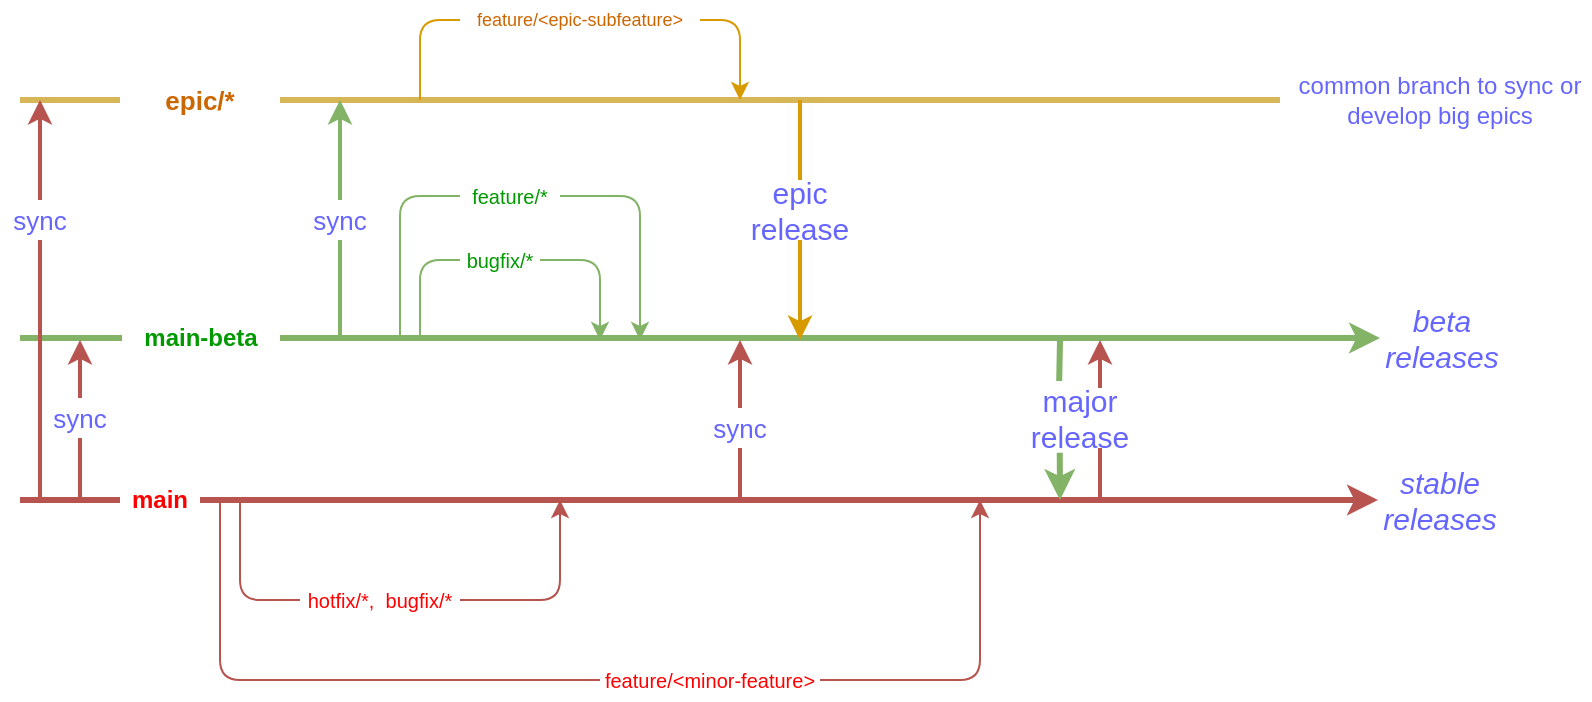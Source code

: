 <mxfile version="14.6.9" type="google"><diagram id="Sq4PlQvEck3zvgjiVxXi" name="Page-1"><mxGraphModel dx="1381" dy="764" grid="0" gridSize="10" guides="1" tooltips="1" connect="1" arrows="1" fold="1" page="1" pageScale="1" pageWidth="827" pageHeight="1169" math="0" shadow="0"><root><mxCell id="0"/><mxCell id="1" parent="0"/><mxCell id="AJEFeyRZRApZ5NiLaYFK-1" value="" style="endArrow=classic;html=1;fillColor=#f8cecc;strokeColor=#b85450;strokeWidth=3;" parent="1" source="AJEFeyRZRApZ5NiLaYFK-3" edge="1"><mxGeometry width="50" height="50" relative="1" as="geometry"><mxPoint x="49" y="680" as="sourcePoint"/><mxPoint x="719" y="680" as="targetPoint"/></mxGeometry></mxCell><mxCell id="AJEFeyRZRApZ5NiLaYFK-2" value="stable releases" style="text;html=1;strokeColor=none;fillColor=none;align=center;verticalAlign=middle;whiteSpace=wrap;rounded=0;fontColor=#6666FF;fontSize=15;fontStyle=2" parent="1" vertex="1"><mxGeometry x="730" y="670" width="40" height="20" as="geometry"/></mxCell><mxCell id="AJEFeyRZRApZ5NiLaYFK-3" value="main" style="text;html=1;strokeColor=none;fillColor=none;align=center;verticalAlign=middle;whiteSpace=wrap;rounded=0;fontColor=#FF0000;fontStyle=1" parent="1" vertex="1"><mxGeometry x="90" y="670" width="40" height="20" as="geometry"/></mxCell><mxCell id="AJEFeyRZRApZ5NiLaYFK-5" value="" style="endArrow=none;html=1;fillColor=#f8cecc;strokeColor=#b85450;strokeWidth=3;endFill=0;" parent="1" target="AJEFeyRZRApZ5NiLaYFK-3" edge="1"><mxGeometry width="50" height="50" relative="1" as="geometry"><mxPoint x="40" y="680" as="sourcePoint"/><mxPoint x="719" y="680" as="targetPoint"/></mxGeometry></mxCell><mxCell id="AJEFeyRZRApZ5NiLaYFK-12" value="" style="endArrow=classic;html=1;fillColor=#d5e8d4;strokeColor=#82b366;strokeWidth=3;" parent="1" source="AJEFeyRZRApZ5NiLaYFK-14" edge="1"><mxGeometry width="50" height="50" relative="1" as="geometry"><mxPoint x="50" y="599" as="sourcePoint"/><mxPoint x="720" y="599" as="targetPoint"/></mxGeometry></mxCell><mxCell id="AJEFeyRZRApZ5NiLaYFK-13" value="beta releases" style="text;html=1;strokeColor=none;fillColor=none;align=center;verticalAlign=middle;whiteSpace=wrap;rounded=0;fontColor=#6666FF;fontSize=15;fontStyle=2" parent="1" vertex="1"><mxGeometry x="731" y="589" width="40" height="20" as="geometry"/></mxCell><mxCell id="AJEFeyRZRApZ5NiLaYFK-14" value="main-beta" style="text;html=1;strokeColor=none;fillColor=none;align=center;verticalAlign=middle;whiteSpace=wrap;rounded=0;fontStyle=1;fontColor=#009900;" parent="1" vertex="1"><mxGeometry x="91" y="589" width="79" height="20" as="geometry"/></mxCell><mxCell id="AJEFeyRZRApZ5NiLaYFK-15" value="" style="endArrow=none;html=1;fillColor=#d5e8d4;strokeColor=#82b366;strokeWidth=3;endFill=0;" parent="1" target="AJEFeyRZRApZ5NiLaYFK-14" edge="1"><mxGeometry width="50" height="50" relative="1" as="geometry"><mxPoint x="40" y="599" as="sourcePoint"/><mxPoint x="720" y="599" as="targetPoint"/></mxGeometry></mxCell><mxCell id="AJEFeyRZRApZ5NiLaYFK-16" value="" style="endArrow=classic;html=1;strokeWidth=2;fontSize=15;fontColor=#6666FF;fillColor=#f8cecc;strokeColor=#b85450;" parent="1" source="AJEFeyRZRApZ5NiLaYFK-25" edge="1"><mxGeometry width="50" height="50" relative="1" as="geometry"><mxPoint x="70" y="680" as="sourcePoint"/><mxPoint x="70" y="600" as="targetPoint"/></mxGeometry></mxCell><mxCell id="AJEFeyRZRApZ5NiLaYFK-17" value="" style="endArrow=classic;html=1;strokeWidth=2;fontSize=15;fontColor=#6666FF;fillColor=#f8cecc;strokeColor=#b85450;" parent="1" source="AJEFeyRZRApZ5NiLaYFK-23" edge="1"><mxGeometry width="50" height="50" relative="1" as="geometry"><mxPoint x="400" y="680" as="sourcePoint"/><mxPoint x="400" y="600" as="targetPoint"/></mxGeometry></mxCell><mxCell id="AJEFeyRZRApZ5NiLaYFK-18" value="" style="endArrow=classic;html=1;strokeWidth=3;fontSize=15;fontColor=#97D077;fillColor=#d5e8d4;strokeColor=#82b366;exitX=0.247;exitY=1.078;exitDx=0;exitDy=0;exitPerimeter=0;" parent="1" source="AJEFeyRZRApZ5NiLaYFK-20" edge="1"><mxGeometry width="50" height="50" relative="1" as="geometry"><mxPoint x="560" y="600" as="sourcePoint"/><mxPoint x="560" y="680" as="targetPoint"/></mxGeometry></mxCell><mxCell id="AJEFeyRZRApZ5NiLaYFK-19" value="" style="endArrow=classic;html=1;strokeWidth=2;fontSize=15;fontColor=#97D077;fillColor=#f8cecc;strokeColor=#b85450;exitX=0.75;exitY=0;exitDx=0;exitDy=0;" parent="1" source="AJEFeyRZRApZ5NiLaYFK-20" edge="1"><mxGeometry width="50" height="50" relative="1" as="geometry"><mxPoint x="580" y="620" as="sourcePoint"/><mxPoint x="580" y="600" as="targetPoint"/><Array as="points"/></mxGeometry></mxCell><mxCell id="AJEFeyRZRApZ5NiLaYFK-21" value="" style="endArrow=none;html=1;strokeWidth=2;fontSize=15;fontColor=#97D077;fillColor=#f8cecc;strokeColor=#b85450;entryX=0.75;entryY=1;entryDx=0;entryDy=0;endFill=0;" parent="1" target="AJEFeyRZRApZ5NiLaYFK-20" edge="1"><mxGeometry width="50" height="50" relative="1" as="geometry"><mxPoint x="580" y="680" as="sourcePoint"/><mxPoint x="570" y="600" as="targetPoint"/></mxGeometry></mxCell><mxCell id="AJEFeyRZRApZ5NiLaYFK-20" value="major release" style="text;html=1;strokeColor=none;fillColor=none;align=center;verticalAlign=middle;whiteSpace=wrap;rounded=0;fontSize=15;fontColor=#6666FF;" parent="1" vertex="1"><mxGeometry x="550" y="624" width="40" height="30" as="geometry"/></mxCell><mxCell id="AJEFeyRZRApZ5NiLaYFK-22" value="" style="endArrow=none;html=1;strokeWidth=3;fontSize=15;fontColor=#97D077;fillColor=#d5e8d4;strokeColor=#82b366;entryX=0.24;entryY=-0.117;entryDx=0;entryDy=0;entryPerimeter=0;endFill=0;" parent="1" target="AJEFeyRZRApZ5NiLaYFK-20" edge="1"><mxGeometry width="50" height="50" relative="1" as="geometry"><mxPoint x="560" y="600" as="sourcePoint"/><mxPoint x="560" y="627" as="targetPoint"/></mxGeometry></mxCell><mxCell id="AJEFeyRZRApZ5NiLaYFK-23" value="sync" style="text;html=1;strokeColor=none;fillColor=none;align=center;verticalAlign=middle;whiteSpace=wrap;rounded=0;fontSize=13;fontColor=#6666FF;" parent="1" vertex="1"><mxGeometry x="380" y="634" width="40" height="20" as="geometry"/></mxCell><mxCell id="AJEFeyRZRApZ5NiLaYFK-24" value="" style="endArrow=none;html=1;strokeWidth=2;fontSize=15;fontColor=#6666FF;fillColor=#f8cecc;strokeColor=#b85450;endFill=0;" parent="1" target="AJEFeyRZRApZ5NiLaYFK-23" edge="1"><mxGeometry width="50" height="50" relative="1" as="geometry"><mxPoint x="400" y="680" as="sourcePoint"/><mxPoint x="400" y="600" as="targetPoint"/></mxGeometry></mxCell><mxCell id="AJEFeyRZRApZ5NiLaYFK-25" value="sync" style="text;html=1;strokeColor=none;fillColor=none;align=center;verticalAlign=middle;whiteSpace=wrap;rounded=0;fontSize=13;fontColor=#6666FF;" parent="1" vertex="1"><mxGeometry x="50" y="629" width="40" height="20" as="geometry"/></mxCell><mxCell id="AJEFeyRZRApZ5NiLaYFK-26" value="" style="endArrow=none;html=1;strokeWidth=2;fontSize=15;fontColor=#6666FF;fillColor=#f8cecc;strokeColor=#b85450;endFill=0;" parent="1" target="AJEFeyRZRApZ5NiLaYFK-25" edge="1"><mxGeometry width="50" height="50" relative="1" as="geometry"><mxPoint x="70" y="680" as="sourcePoint"/><mxPoint x="70" y="600" as="targetPoint"/></mxGeometry></mxCell><mxCell id="AJEFeyRZRApZ5NiLaYFK-27" value="" style="endArrow=none;html=1;strokeWidth=3;fontSize=15;fontColor=#6666FF;fillColor=#fff2cc;strokeColor=#d6b656;endFill=0;" parent="1" source="AJEFeyRZRApZ5NiLaYFK-28" edge="1"><mxGeometry width="50" height="50" relative="1" as="geometry"><mxPoint x="40" y="480" as="sourcePoint"/><mxPoint x="670" y="480" as="targetPoint"/></mxGeometry></mxCell><mxCell id="AJEFeyRZRApZ5NiLaYFK-28" value="epic/*" style="text;html=1;strokeColor=none;fillColor=none;align=center;verticalAlign=middle;whiteSpace=wrap;rounded=0;fontSize=13;fontStyle=1;fontColor=#CC6600;" parent="1" vertex="1"><mxGeometry x="90" y="470" width="80" height="20" as="geometry"/></mxCell><mxCell id="AJEFeyRZRApZ5NiLaYFK-29" value="" style="endArrow=none;html=1;strokeWidth=3;fontSize=15;fontColor=#6666FF;fillColor=#fff2cc;strokeColor=#d6b656;endFill=0;" parent="1" target="AJEFeyRZRApZ5NiLaYFK-28" edge="1"><mxGeometry width="50" height="50" relative="1" as="geometry"><mxPoint x="40.0" y="480.0" as="sourcePoint"/><mxPoint x="720.0" y="480.0" as="targetPoint"/></mxGeometry></mxCell><mxCell id="AJEFeyRZRApZ5NiLaYFK-30" value="" style="endArrow=classic;html=1;strokeWidth=2;fontSize=13;fontColor=#FFB570;fillColor=#f8cecc;strokeColor=#b85450;" parent="1" source="AJEFeyRZRApZ5NiLaYFK-31" edge="1"><mxGeometry width="50" height="50" relative="1" as="geometry"><mxPoint x="50" y="680" as="sourcePoint"/><mxPoint x="50" y="480" as="targetPoint"/></mxGeometry></mxCell><mxCell id="AJEFeyRZRApZ5NiLaYFK-31" value="sync" style="text;html=1;strokeColor=none;fillColor=none;align=center;verticalAlign=middle;whiteSpace=wrap;rounded=0;fontSize=13;fontColor=#6666FF;" parent="1" vertex="1"><mxGeometry x="30" y="530" width="40" height="20" as="geometry"/></mxCell><mxCell id="AJEFeyRZRApZ5NiLaYFK-32" value="" style="endArrow=none;html=1;strokeWidth=2;fontSize=13;fontColor=#FFB570;fillColor=#f8cecc;strokeColor=#b85450;endFill=0;" parent="1" target="AJEFeyRZRApZ5NiLaYFK-31" edge="1"><mxGeometry width="50" height="50" relative="1" as="geometry"><mxPoint x="50.0" y="680" as="sourcePoint"/><mxPoint x="50.0" y="480.0" as="targetPoint"/></mxGeometry></mxCell><mxCell id="AJEFeyRZRApZ5NiLaYFK-33" value="" style="endArrow=classic;html=1;strokeWidth=2;fontSize=13;fontColor=#FFB570;fillColor=#d5e8d4;strokeColor=#82b366;" parent="1" source="AJEFeyRZRApZ5NiLaYFK-34" edge="1"><mxGeometry width="50" height="50" relative="1" as="geometry"><mxPoint x="200" y="600" as="sourcePoint"/><mxPoint x="200" y="480" as="targetPoint"/></mxGeometry></mxCell><mxCell id="AJEFeyRZRApZ5NiLaYFK-34" value="sync" style="text;html=1;strokeColor=none;fillColor=none;align=center;verticalAlign=middle;whiteSpace=wrap;rounded=0;fontSize=13;fontColor=#6666FF;" parent="1" vertex="1"><mxGeometry x="180" y="530" width="40" height="20" as="geometry"/></mxCell><mxCell id="AJEFeyRZRApZ5NiLaYFK-36" value="" style="endArrow=none;html=1;strokeWidth=2;fontSize=13;fontColor=#FFB570;fillColor=#d5e8d4;strokeColor=#82b366;endFill=0;" parent="1" target="AJEFeyRZRApZ5NiLaYFK-34" edge="1"><mxGeometry width="50" height="50" relative="1" as="geometry"><mxPoint x="200" y="600" as="sourcePoint"/><mxPoint x="200" y="480.0" as="targetPoint"/></mxGeometry></mxCell><mxCell id="AJEFeyRZRApZ5NiLaYFK-37" value="common branch to sync or develop big epics" style="text;html=1;strokeColor=none;fillColor=none;align=center;verticalAlign=middle;whiteSpace=wrap;rounded=0;fontSize=12;fontColor=#6666FF;" parent="1" vertex="1"><mxGeometry x="675" y="460" width="150" height="40" as="geometry"/></mxCell><mxCell id="AJEFeyRZRApZ5NiLaYFK-38" value="" style="endArrow=classic;html=1;strokeWidth=2;fontSize=13;fontColor=#6666FF;fillColor=#ffe6cc;strokeColor=#d79b00;" parent="1" source="AJEFeyRZRApZ5NiLaYFK-40" edge="1"><mxGeometry width="50" height="50" relative="1" as="geometry"><mxPoint x="430" y="480" as="sourcePoint"/><mxPoint x="430" y="600" as="targetPoint"/></mxGeometry></mxCell><mxCell id="AJEFeyRZRApZ5NiLaYFK-40" value="epic release" style="text;html=1;strokeColor=none;fillColor=none;align=center;verticalAlign=middle;whiteSpace=wrap;rounded=0;fontSize=15;fontColor=#6666FF;" parent="1" vertex="1"><mxGeometry x="410" y="520" width="40" height="30" as="geometry"/></mxCell><mxCell id="AJEFeyRZRApZ5NiLaYFK-42" value="" style="endArrow=none;html=1;strokeWidth=2;fontSize=13;fontColor=#6666FF;fillColor=#ffe6cc;strokeColor=#d79b00;endFill=0;" parent="1" target="AJEFeyRZRApZ5NiLaYFK-40" edge="1"><mxGeometry width="50" height="50" relative="1" as="geometry"><mxPoint x="430" y="480.0" as="sourcePoint"/><mxPoint x="430" y="600" as="targetPoint"/></mxGeometry></mxCell><mxCell id="AJEFeyRZRApZ5NiLaYFK-43" value="" style="endArrow=classic;html=1;strokeWidth=1;fontSize=13;fontColor=#6666FF;fillColor=#f8cecc;strokeColor=#b85450;" parent="1" source="AJEFeyRZRApZ5NiLaYFK-44" edge="1"><mxGeometry width="50" height="50" relative="1" as="geometry"><mxPoint x="150" y="680" as="sourcePoint"/><mxPoint x="310" y="680" as="targetPoint"/><Array as="points"><mxPoint x="310" y="730"/></Array></mxGeometry></mxCell><mxCell id="AJEFeyRZRApZ5NiLaYFK-44" value="hotfix/*,&amp;nbsp; bugfix/*" style="text;html=1;strokeColor=none;fillColor=none;align=center;verticalAlign=middle;whiteSpace=wrap;rounded=0;fontSize=10;fontColor=#FF0000;" parent="1" vertex="1"><mxGeometry x="180" y="720" width="80" height="20" as="geometry"/></mxCell><mxCell id="AJEFeyRZRApZ5NiLaYFK-46" value="" style="endArrow=none;html=1;strokeWidth=1;fontSize=13;fontColor=#6666FF;fillColor=#f8cecc;strokeColor=#b85450;entryX=0;entryY=0.5;entryDx=0;entryDy=0;endFill=0;" parent="1" target="AJEFeyRZRApZ5NiLaYFK-44" edge="1"><mxGeometry width="50" height="50" relative="1" as="geometry"><mxPoint x="150" y="680" as="sourcePoint"/><mxPoint x="150" y="730" as="targetPoint"/><Array as="points"><mxPoint x="150" y="730"/></Array></mxGeometry></mxCell><mxCell id="AJEFeyRZRApZ5NiLaYFK-47" value="feature/&amp;lt;minor-feature&amp;gt;" style="text;html=1;strokeColor=none;fillColor=none;align=center;verticalAlign=middle;whiteSpace=wrap;rounded=0;fontSize=10;fontColor=#FF0000;" parent="1" vertex="1"><mxGeometry x="330" y="760" width="110" height="20" as="geometry"/></mxCell><mxCell id="AJEFeyRZRApZ5NiLaYFK-48" value="" style="endArrow=none;html=1;strokeWidth=1;fontSize=13;fontColor=#FF0000;entryX=0;entryY=0.5;entryDx=0;entryDy=0;fillColor=#f8cecc;strokeColor=#b85450;endFill=0;" parent="1" target="AJEFeyRZRApZ5NiLaYFK-47" edge="1"><mxGeometry width="50" height="50" relative="1" as="geometry"><mxPoint x="140" y="680" as="sourcePoint"/><mxPoint x="170" y="810" as="targetPoint"/><Array as="points"><mxPoint x="140" y="770"/></Array></mxGeometry></mxCell><mxCell id="AJEFeyRZRApZ5NiLaYFK-49" value="" style="endArrow=classic;html=1;strokeWidth=1;fontSize=13;fontColor=#FF0000;exitX=1;exitY=0.5;exitDx=0;exitDy=0;fillColor=#f8cecc;strokeColor=#b85450;" parent="1" source="AJEFeyRZRApZ5NiLaYFK-47" edge="1"><mxGeometry width="50" height="50" relative="1" as="geometry"><mxPoint x="370" y="690" as="sourcePoint"/><mxPoint x="520" y="680" as="targetPoint"/><Array as="points"><mxPoint x="520" y="770"/></Array></mxGeometry></mxCell><mxCell id="AJEFeyRZRApZ5NiLaYFK-50" value="" style="endArrow=none;html=1;strokeWidth=1;fontSize=13;fontColor=#FF0000;fillColor=#d5e8d4;strokeColor=#82b366;endFill=0;entryX=0;entryY=0.5;entryDx=0;entryDy=0;" parent="1" target="AJEFeyRZRApZ5NiLaYFK-51" edge="1"><mxGeometry width="50" height="50" relative="1" as="geometry"><mxPoint x="240" y="600" as="sourcePoint"/><mxPoint x="390" y="510" as="targetPoint"/><Array as="points"><mxPoint x="240" y="560"/></Array></mxGeometry></mxCell><mxCell id="AJEFeyRZRApZ5NiLaYFK-51" value="bugfix/*" style="text;html=1;strokeColor=none;fillColor=none;align=center;verticalAlign=middle;whiteSpace=wrap;rounded=0;fontColor=#009900;fontSize=10;" parent="1" vertex="1"><mxGeometry x="260" y="550" width="40" height="20" as="geometry"/></mxCell><mxCell id="AJEFeyRZRApZ5NiLaYFK-53" value="" style="endArrow=classic;html=1;strokeWidth=1;fontSize=13;fontColor=#009900;exitX=1;exitY=0.5;exitDx=0;exitDy=0;fillColor=#d5e8d4;strokeColor=#82b366;" parent="1" source="AJEFeyRZRApZ5NiLaYFK-51" edge="1"><mxGeometry width="50" height="50" relative="1" as="geometry"><mxPoint x="320" y="610" as="sourcePoint"/><mxPoint x="330" y="600" as="targetPoint"/><Array as="points"><mxPoint x="330" y="560"/></Array></mxGeometry></mxCell><mxCell id="AJEFeyRZRApZ5NiLaYFK-54" value="feature/*" style="text;html=1;strokeColor=none;fillColor=none;align=center;verticalAlign=middle;whiteSpace=wrap;rounded=0;fontSize=10;fontColor=#009900;" parent="1" vertex="1"><mxGeometry x="260" y="518" width="50" height="20" as="geometry"/></mxCell><mxCell id="AJEFeyRZRApZ5NiLaYFK-55" value="" style="endArrow=none;html=1;strokeWidth=1;fontSize=13;fontColor=#009900;entryX=0;entryY=0.5;entryDx=0;entryDy=0;endFill=0;fillColor=#d5e8d4;strokeColor=#82b366;" parent="1" target="AJEFeyRZRApZ5NiLaYFK-54" edge="1"><mxGeometry width="50" height="50" relative="1" as="geometry"><mxPoint x="230" y="600" as="sourcePoint"/><mxPoint x="370" y="560" as="targetPoint"/><Array as="points"><mxPoint x="230" y="528"/></Array></mxGeometry></mxCell><mxCell id="AJEFeyRZRApZ5NiLaYFK-56" value="" style="endArrow=classic;html=1;strokeWidth=1;fontSize=13;fontColor=#009900;exitX=1;exitY=0.5;exitDx=0;exitDy=0;fillColor=#d5e8d4;strokeColor=#82b366;" parent="1" source="AJEFeyRZRApZ5NiLaYFK-54" edge="1"><mxGeometry width="50" height="50" relative="1" as="geometry"><mxPoint x="320" y="610" as="sourcePoint"/><mxPoint x="350" y="600" as="targetPoint"/><Array as="points"><mxPoint x="350" y="528"/></Array></mxGeometry></mxCell><mxCell id="AJEFeyRZRApZ5NiLaYFK-57" value="feature/&amp;lt;epic-subfeature&amp;gt;" style="text;html=1;strokeColor=none;fillColor=none;align=center;verticalAlign=middle;whiteSpace=wrap;rounded=0;fontSize=9;fontColor=#CC6600;" parent="1" vertex="1"><mxGeometry x="260" y="430" width="120" height="20" as="geometry"/></mxCell><mxCell id="AJEFeyRZRApZ5NiLaYFK-58" value="" style="endArrow=none;html=1;strokeWidth=1;fontSize=10;fontColor=#CC6600;entryX=0;entryY=0.5;entryDx=0;entryDy=0;fillColor=#ffe6cc;strokeColor=#d79b00;endFill=0;" parent="1" target="AJEFeyRZRApZ5NiLaYFK-57" edge="1"><mxGeometry width="50" height="50" relative="1" as="geometry"><mxPoint x="240" y="480" as="sourcePoint"/><mxPoint x="370" y="510" as="targetPoint"/><Array as="points"><mxPoint x="240" y="440"/></Array></mxGeometry></mxCell><mxCell id="AJEFeyRZRApZ5NiLaYFK-59" value="" style="endArrow=classic;html=1;strokeWidth=1;fontSize=10;fontColor=#CC6600;exitX=1;exitY=0.5;exitDx=0;exitDy=0;fillColor=#ffe6cc;strokeColor=#d79b00;" parent="1" source="AJEFeyRZRApZ5NiLaYFK-57" edge="1"><mxGeometry width="50" height="50" relative="1" as="geometry"><mxPoint x="320" y="560" as="sourcePoint"/><mxPoint x="400" y="480" as="targetPoint"/><Array as="points"><mxPoint x="400" y="440"/></Array></mxGeometry></mxCell></root></mxGraphModel></diagram></mxfile>